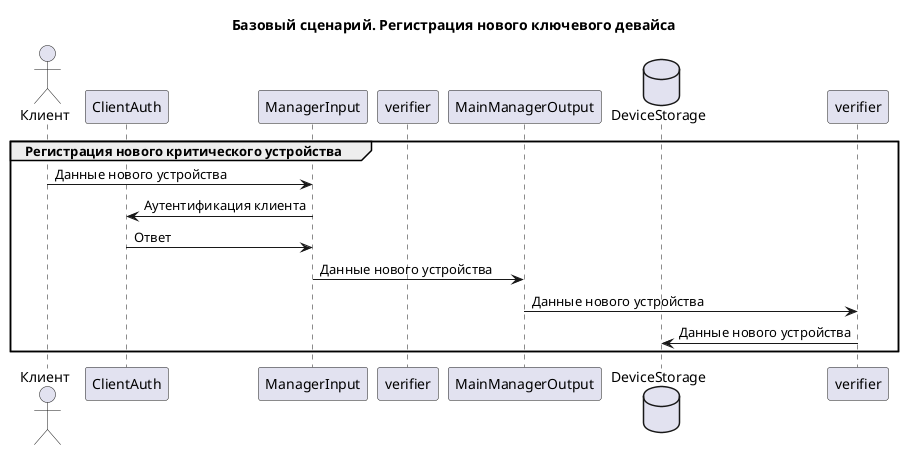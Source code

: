 @startuml
title "Базовый сценарий. Регистрация нового ключевого девайса"
actor Клиент as user
participant ClientAuth as auth2
participant ManagerInput as in
participant verifier as auth
participant MainManagerOutput as out
database DeviceStorage as ds

group Регистрация нового критического устройства
user -> in: Данные нового устройства
in -> auth2: Аутентификация клиента
in <- auth2: Ответ
in -> out: Данные нового устройства
out -> verifier: Данные нового устройства
verifier -> ds: Данные нового устройства
end
@enduml